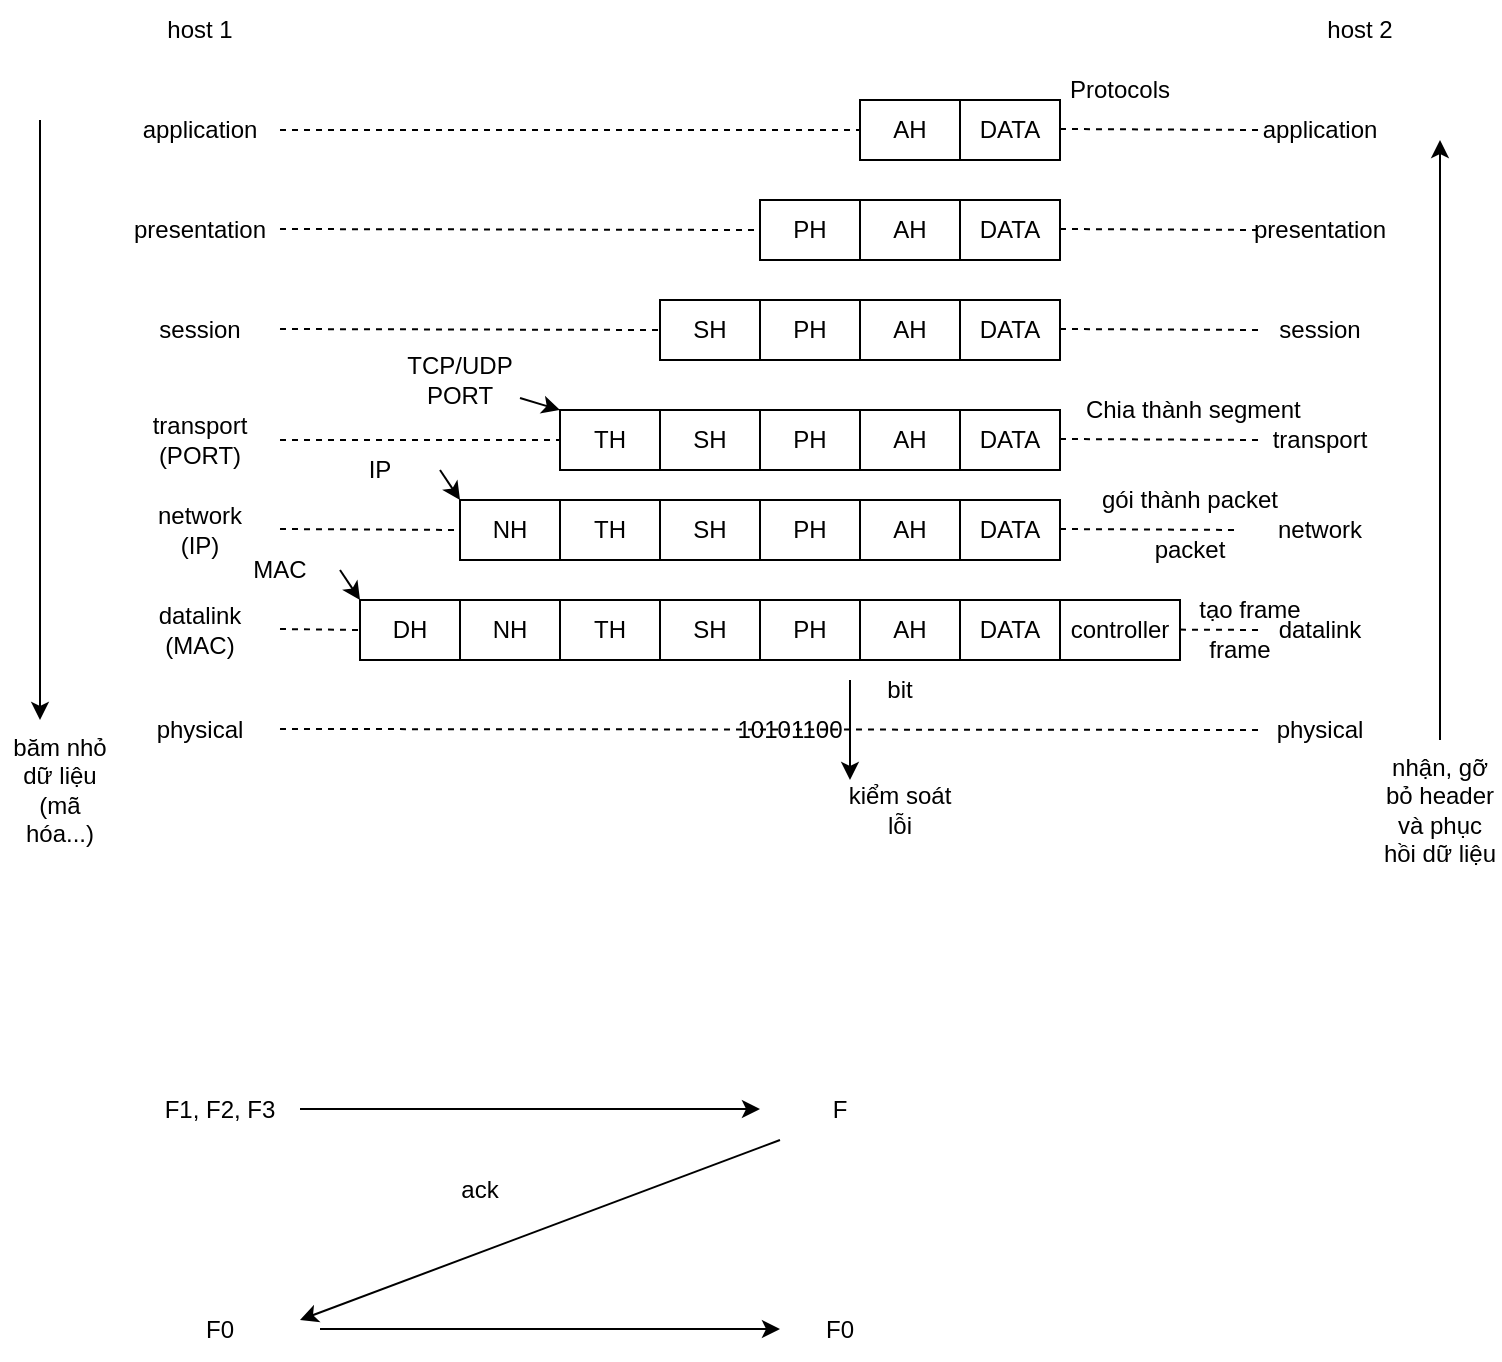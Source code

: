<mxfile version="25.0.1">
  <diagram name="Page-1" id="7qDVB2i-8AQhjr3xlI2W">
    <mxGraphModel dx="1178" dy="747" grid="1" gridSize="10" guides="1" tooltips="1" connect="1" arrows="1" fold="1" page="1" pageScale="1" pageWidth="850" pageHeight="1100" math="0" shadow="0">
      <root>
        <mxCell id="0" />
        <mxCell id="1" parent="0" />
        <mxCell id="HHL6URZeFr0VbkjdM9OA-9" value="application" style="text;html=1;align=center;verticalAlign=middle;whiteSpace=wrap;rounded=0;" parent="1" vertex="1">
          <mxGeometry x="690" y="130" width="60" height="30" as="geometry" />
        </mxCell>
        <mxCell id="HHL6URZeFr0VbkjdM9OA-10" value="presentation" style="text;html=1;align=center;verticalAlign=middle;whiteSpace=wrap;rounded=0;" parent="1" vertex="1">
          <mxGeometry x="690" y="180" width="60" height="30" as="geometry" />
        </mxCell>
        <mxCell id="HHL6URZeFr0VbkjdM9OA-11" value="session" style="text;html=1;align=center;verticalAlign=middle;whiteSpace=wrap;rounded=0;" parent="1" vertex="1">
          <mxGeometry x="690" y="230" width="60" height="30" as="geometry" />
        </mxCell>
        <mxCell id="HHL6URZeFr0VbkjdM9OA-12" value="transport" style="text;html=1;align=center;verticalAlign=middle;whiteSpace=wrap;rounded=0;" parent="1" vertex="1">
          <mxGeometry x="690" y="285" width="60" height="30" as="geometry" />
        </mxCell>
        <mxCell id="HHL6URZeFr0VbkjdM9OA-13" value="network" style="text;html=1;align=center;verticalAlign=middle;whiteSpace=wrap;rounded=0;" parent="1" vertex="1">
          <mxGeometry x="690" y="330" width="60" height="30" as="geometry" />
        </mxCell>
        <mxCell id="HHL6URZeFr0VbkjdM9OA-14" value="datalink" style="text;html=1;align=center;verticalAlign=middle;whiteSpace=wrap;rounded=0;" parent="1" vertex="1">
          <mxGeometry x="690" y="380" width="60" height="30" as="geometry" />
        </mxCell>
        <mxCell id="HHL6URZeFr0VbkjdM9OA-15" value="physical" style="text;html=1;align=center;verticalAlign=middle;whiteSpace=wrap;rounded=0;" parent="1" vertex="1">
          <mxGeometry x="690" y="430" width="60" height="30" as="geometry" />
        </mxCell>
        <mxCell id="HHL6URZeFr0VbkjdM9OA-17" value="application" style="text;html=1;align=center;verticalAlign=middle;whiteSpace=wrap;rounded=0;" parent="1" vertex="1">
          <mxGeometry x="130" y="130" width="60" height="30" as="geometry" />
        </mxCell>
        <mxCell id="HHL6URZeFr0VbkjdM9OA-18" value="presentation" style="text;html=1;align=center;verticalAlign=middle;whiteSpace=wrap;rounded=0;" parent="1" vertex="1">
          <mxGeometry x="130" y="180" width="60" height="30" as="geometry" />
        </mxCell>
        <mxCell id="HHL6URZeFr0VbkjdM9OA-19" value="session" style="text;html=1;align=center;verticalAlign=middle;whiteSpace=wrap;rounded=0;" parent="1" vertex="1">
          <mxGeometry x="130" y="230" width="60" height="30" as="geometry" />
        </mxCell>
        <mxCell id="HHL6URZeFr0VbkjdM9OA-20" value="transport (PORT)" style="text;html=1;align=center;verticalAlign=middle;whiteSpace=wrap;rounded=0;" parent="1" vertex="1">
          <mxGeometry x="130" y="285" width="60" height="30" as="geometry" />
        </mxCell>
        <mxCell id="HHL6URZeFr0VbkjdM9OA-21" value="network (IP)" style="text;html=1;align=center;verticalAlign=middle;whiteSpace=wrap;rounded=0;" parent="1" vertex="1">
          <mxGeometry x="130" y="330" width="60" height="30" as="geometry" />
        </mxCell>
        <mxCell id="HHL6URZeFr0VbkjdM9OA-22" value="datalink (MAC)" style="text;html=1;align=center;verticalAlign=middle;whiteSpace=wrap;rounded=0;" parent="1" vertex="1">
          <mxGeometry x="130" y="380" width="60" height="30" as="geometry" />
        </mxCell>
        <mxCell id="HHL6URZeFr0VbkjdM9OA-23" value="physical" style="text;html=1;align=center;verticalAlign=middle;whiteSpace=wrap;rounded=0;" parent="1" vertex="1">
          <mxGeometry x="130" y="430" width="60" height="30" as="geometry" />
        </mxCell>
        <mxCell id="HHL6URZeFr0VbkjdM9OA-24" value="AH" style="rounded=0;whiteSpace=wrap;html=1;" parent="1" vertex="1">
          <mxGeometry x="490" y="130" width="50" height="30" as="geometry" />
        </mxCell>
        <mxCell id="HHL6URZeFr0VbkjdM9OA-25" value="AH" style="rounded=0;whiteSpace=wrap;html=1;" parent="1" vertex="1">
          <mxGeometry x="490" y="180" width="50" height="30" as="geometry" />
        </mxCell>
        <mxCell id="HHL6URZeFr0VbkjdM9OA-26" value="AH" style="rounded=0;whiteSpace=wrap;html=1;" parent="1" vertex="1">
          <mxGeometry x="490" y="230" width="50" height="30" as="geometry" />
        </mxCell>
        <mxCell id="HHL6URZeFr0VbkjdM9OA-27" value="AH" style="rounded=0;whiteSpace=wrap;html=1;" parent="1" vertex="1">
          <mxGeometry x="490" y="285" width="50" height="30" as="geometry" />
        </mxCell>
        <mxCell id="HHL6URZeFr0VbkjdM9OA-28" value="AH" style="rounded=0;whiteSpace=wrap;html=1;" parent="1" vertex="1">
          <mxGeometry x="490" y="330" width="50" height="30" as="geometry" />
        </mxCell>
        <mxCell id="HHL6URZeFr0VbkjdM9OA-29" value="AH" style="rounded=0;whiteSpace=wrap;html=1;" parent="1" vertex="1">
          <mxGeometry x="490" y="380" width="50" height="30" as="geometry" />
        </mxCell>
        <mxCell id="HHL6URZeFr0VbkjdM9OA-31" value="DATA" style="rounded=0;whiteSpace=wrap;html=1;" parent="1" vertex="1">
          <mxGeometry x="540" y="130" width="50" height="30" as="geometry" />
        </mxCell>
        <mxCell id="HHL6URZeFr0VbkjdM9OA-32" value="DATA" style="rounded=0;whiteSpace=wrap;html=1;" parent="1" vertex="1">
          <mxGeometry x="540" y="180" width="50" height="30" as="geometry" />
        </mxCell>
        <mxCell id="HHL6URZeFr0VbkjdM9OA-33" value="DATA" style="rounded=0;whiteSpace=wrap;html=1;" parent="1" vertex="1">
          <mxGeometry x="540" y="230" width="50" height="30" as="geometry" />
        </mxCell>
        <mxCell id="HHL6URZeFr0VbkjdM9OA-34" value="DATA" style="rounded=0;whiteSpace=wrap;html=1;" parent="1" vertex="1">
          <mxGeometry x="540" y="285" width="50" height="30" as="geometry" />
        </mxCell>
        <mxCell id="HHL6URZeFr0VbkjdM9OA-36" value="DATA" style="rounded=0;whiteSpace=wrap;html=1;" parent="1" vertex="1">
          <mxGeometry x="540" y="330" width="50" height="30" as="geometry" />
        </mxCell>
        <mxCell id="HHL6URZeFr0VbkjdM9OA-37" value="DATA" style="rounded=0;whiteSpace=wrap;html=1;" parent="1" vertex="1">
          <mxGeometry x="540" y="380" width="50" height="30" as="geometry" />
        </mxCell>
        <mxCell id="HHL6URZeFr0VbkjdM9OA-39" value="PH" style="rounded=0;whiteSpace=wrap;html=1;" parent="1" vertex="1">
          <mxGeometry x="440" y="180" width="50" height="30" as="geometry" />
        </mxCell>
        <mxCell id="HHL6URZeFr0VbkjdM9OA-40" value="PH" style="rounded=0;whiteSpace=wrap;html=1;" parent="1" vertex="1">
          <mxGeometry x="440" y="230" width="50" height="30" as="geometry" />
        </mxCell>
        <mxCell id="HHL6URZeFr0VbkjdM9OA-41" value="SH" style="rounded=0;whiteSpace=wrap;html=1;" parent="1" vertex="1">
          <mxGeometry x="390" y="230" width="50" height="30" as="geometry" />
        </mxCell>
        <mxCell id="HHL6URZeFr0VbkjdM9OA-42" value="SH" style="rounded=0;whiteSpace=wrap;html=1;" parent="1" vertex="1">
          <mxGeometry x="390" y="285" width="50" height="30" as="geometry" />
        </mxCell>
        <mxCell id="HHL6URZeFr0VbkjdM9OA-43" value="PH" style="rounded=0;whiteSpace=wrap;html=1;" parent="1" vertex="1">
          <mxGeometry x="440" y="285" width="50" height="30" as="geometry" />
        </mxCell>
        <mxCell id="HHL6URZeFr0VbkjdM9OA-44" value="SH" style="rounded=0;whiteSpace=wrap;html=1;" parent="1" vertex="1">
          <mxGeometry x="390" y="330" width="50" height="30" as="geometry" />
        </mxCell>
        <mxCell id="HHL6URZeFr0VbkjdM9OA-45" value="PH" style="rounded=0;whiteSpace=wrap;html=1;" parent="1" vertex="1">
          <mxGeometry x="440" y="330" width="50" height="30" as="geometry" />
        </mxCell>
        <mxCell id="HHL6URZeFr0VbkjdM9OA-46" value="TH" style="rounded=0;whiteSpace=wrap;html=1;" parent="1" vertex="1">
          <mxGeometry x="340" y="285" width="50" height="30" as="geometry" />
        </mxCell>
        <mxCell id="HHL6URZeFr0VbkjdM9OA-47" value="TH" style="rounded=0;whiteSpace=wrap;html=1;" parent="1" vertex="1">
          <mxGeometry x="340" y="330" width="50" height="30" as="geometry" />
        </mxCell>
        <mxCell id="HHL6URZeFr0VbkjdM9OA-49" value="PH" style="rounded=0;whiteSpace=wrap;html=1;" parent="1" vertex="1">
          <mxGeometry x="440" y="380" width="50" height="30" as="geometry" />
        </mxCell>
        <mxCell id="HHL6URZeFr0VbkjdM9OA-50" value="TH" style="rounded=0;whiteSpace=wrap;html=1;" parent="1" vertex="1">
          <mxGeometry x="340" y="380" width="50" height="30" as="geometry" />
        </mxCell>
        <mxCell id="HHL6URZeFr0VbkjdM9OA-51" value="SH" style="rounded=0;whiteSpace=wrap;html=1;" parent="1" vertex="1">
          <mxGeometry x="390" y="380" width="50" height="30" as="geometry" />
        </mxCell>
        <mxCell id="HHL6URZeFr0VbkjdM9OA-52" value="NH" style="rounded=0;whiteSpace=wrap;html=1;" parent="1" vertex="1">
          <mxGeometry x="290" y="330" width="50" height="30" as="geometry" />
        </mxCell>
        <mxCell id="HHL6URZeFr0VbkjdM9OA-53" value="NH" style="rounded=0;whiteSpace=wrap;html=1;" parent="1" vertex="1">
          <mxGeometry x="290" y="380" width="50" height="30" as="geometry" />
        </mxCell>
        <mxCell id="HHL6URZeFr0VbkjdM9OA-54" value="DH" style="rounded=0;whiteSpace=wrap;html=1;" parent="1" vertex="1">
          <mxGeometry x="240" y="380" width="50" height="30" as="geometry" />
        </mxCell>
        <mxCell id="HHL6URZeFr0VbkjdM9OA-55" value="packet" style="text;html=1;align=center;verticalAlign=middle;whiteSpace=wrap;rounded=0;" parent="1" vertex="1">
          <mxGeometry x="625" y="340" width="60" height="30" as="geometry" />
        </mxCell>
        <mxCell id="HHL6URZeFr0VbkjdM9OA-56" value="frame" style="text;html=1;align=center;verticalAlign=middle;whiteSpace=wrap;rounded=0;" parent="1" vertex="1">
          <mxGeometry x="650" y="390" width="60" height="30" as="geometry" />
        </mxCell>
        <mxCell id="PtRu-Xx0qi0sf3VICsNN-1" value="" style="endArrow=none;dashed=1;html=1;rounded=0;entryX=0;entryY=0.5;entryDx=0;entryDy=0;" parent="1" target="HHL6URZeFr0VbkjdM9OA-24" edge="1">
          <mxGeometry width="50" height="50" relative="1" as="geometry">
            <mxPoint x="200" y="145" as="sourcePoint" />
            <mxPoint x="450" y="360" as="targetPoint" />
          </mxGeometry>
        </mxCell>
        <mxCell id="PtRu-Xx0qi0sf3VICsNN-2" value="" style="endArrow=none;dashed=1;html=1;rounded=0;" parent="1" edge="1">
          <mxGeometry width="50" height="50" relative="1" as="geometry">
            <mxPoint x="590" y="144.5" as="sourcePoint" />
            <mxPoint x="690" y="145" as="targetPoint" />
          </mxGeometry>
        </mxCell>
        <mxCell id="PtRu-Xx0qi0sf3VICsNN-4" value="" style="endArrow=none;dashed=1;html=1;rounded=0;" parent="1" edge="1">
          <mxGeometry width="50" height="50" relative="1" as="geometry">
            <mxPoint x="200" y="194.5" as="sourcePoint" />
            <mxPoint x="440" y="195" as="targetPoint" />
          </mxGeometry>
        </mxCell>
        <mxCell id="PtRu-Xx0qi0sf3VICsNN-5" value="" style="endArrow=none;dashed=1;html=1;rounded=0;entryX=0;entryY=0.5;entryDx=0;entryDy=0;" parent="1" target="HHL6URZeFr0VbkjdM9OA-10" edge="1">
          <mxGeometry width="50" height="50" relative="1" as="geometry">
            <mxPoint x="590" y="194.5" as="sourcePoint" />
            <mxPoint x="830" y="195" as="targetPoint" />
          </mxGeometry>
        </mxCell>
        <mxCell id="PtRu-Xx0qi0sf3VICsNN-6" value="" style="endArrow=none;dashed=1;html=1;rounded=0;" parent="1" edge="1">
          <mxGeometry width="50" height="50" relative="1" as="geometry">
            <mxPoint x="200" y="244.5" as="sourcePoint" />
            <mxPoint x="390" y="245" as="targetPoint" />
          </mxGeometry>
        </mxCell>
        <mxCell id="PtRu-Xx0qi0sf3VICsNN-7" value="" style="endArrow=none;dashed=1;html=1;rounded=0;entryX=0;entryY=0.5;entryDx=0;entryDy=0;" parent="1" target="HHL6URZeFr0VbkjdM9OA-11" edge="1">
          <mxGeometry width="50" height="50" relative="1" as="geometry">
            <mxPoint x="590" y="244.5" as="sourcePoint" />
            <mxPoint x="680" y="245" as="targetPoint" />
          </mxGeometry>
        </mxCell>
        <mxCell id="PtRu-Xx0qi0sf3VICsNN-8" value="" style="endArrow=none;dashed=1;html=1;rounded=0;entryX=0;entryY=0.5;entryDx=0;entryDy=0;" parent="1" target="HHL6URZeFr0VbkjdM9OA-46" edge="1">
          <mxGeometry width="50" height="50" relative="1" as="geometry">
            <mxPoint x="200" y="300" as="sourcePoint" />
            <mxPoint x="340" y="301" as="targetPoint" />
          </mxGeometry>
        </mxCell>
        <mxCell id="PtRu-Xx0qi0sf3VICsNN-11" value="" style="endArrow=none;dashed=1;html=1;rounded=0;" parent="1" edge="1">
          <mxGeometry width="50" height="50" relative="1" as="geometry">
            <mxPoint x="590" y="299.5" as="sourcePoint" />
            <mxPoint x="690" y="300" as="targetPoint" />
          </mxGeometry>
        </mxCell>
        <mxCell id="PtRu-Xx0qi0sf3VICsNN-12" value="" style="endArrow=none;dashed=1;html=1;rounded=0;" parent="1" edge="1">
          <mxGeometry width="50" height="50" relative="1" as="geometry">
            <mxPoint x="200" y="344.5" as="sourcePoint" />
            <mxPoint x="290" y="345" as="targetPoint" />
          </mxGeometry>
        </mxCell>
        <mxCell id="PtRu-Xx0qi0sf3VICsNN-13" value="" style="endArrow=none;dashed=1;html=1;rounded=0;" parent="1" edge="1">
          <mxGeometry width="50" height="50" relative="1" as="geometry">
            <mxPoint x="590" y="344.5" as="sourcePoint" />
            <mxPoint x="680" y="345" as="targetPoint" />
          </mxGeometry>
        </mxCell>
        <mxCell id="PtRu-Xx0qi0sf3VICsNN-14" value="&amp;nbsp;Chia thành segment" style="text;html=1;align=center;verticalAlign=middle;whiteSpace=wrap;rounded=0;" parent="1" vertex="1">
          <mxGeometry x="580" y="270" width="150" height="30" as="geometry" />
        </mxCell>
        <mxCell id="PtRu-Xx0qi0sf3VICsNN-16" value="tạo frame" style="text;html=1;align=center;verticalAlign=middle;whiteSpace=wrap;rounded=0;" parent="1" vertex="1">
          <mxGeometry x="610" y="370" width="150" height="30" as="geometry" />
        </mxCell>
        <mxCell id="PtRu-Xx0qi0sf3VICsNN-17" value="10101100" style="text;html=1;align=center;verticalAlign=middle;whiteSpace=wrap;rounded=0;" parent="1" vertex="1">
          <mxGeometry x="425" y="430" width="60" height="30" as="geometry" />
        </mxCell>
        <mxCell id="PtRu-Xx0qi0sf3VICsNN-19" value="" style="endArrow=none;dashed=1;html=1;rounded=0;entryX=0;entryY=0.5;entryDx=0;entryDy=0;" parent="1" target="HHL6URZeFr0VbkjdM9OA-15" edge="1">
          <mxGeometry width="50" height="50" relative="1" as="geometry">
            <mxPoint x="200" y="444.5" as="sourcePoint" />
            <mxPoint x="290" y="445" as="targetPoint" />
          </mxGeometry>
        </mxCell>
        <mxCell id="PtRu-Xx0qi0sf3VICsNN-20" value="" style="endArrow=none;dashed=1;html=1;rounded=0;" parent="1" edge="1">
          <mxGeometry width="50" height="50" relative="1" as="geometry">
            <mxPoint x="200" y="394.5" as="sourcePoint" />
            <mxPoint x="240" y="395" as="targetPoint" />
          </mxGeometry>
        </mxCell>
        <mxCell id="PtRu-Xx0qi0sf3VICsNN-21" value="" style="endArrow=none;dashed=1;html=1;rounded=0;entryX=0;entryY=0.5;entryDx=0;entryDy=0;" parent="1" target="HHL6URZeFr0VbkjdM9OA-14" edge="1">
          <mxGeometry width="50" height="50" relative="1" as="geometry">
            <mxPoint x="590" y="394.5" as="sourcePoint" />
            <mxPoint x="630" y="395" as="targetPoint" />
          </mxGeometry>
        </mxCell>
        <mxCell id="PtRu-Xx0qi0sf3VICsNN-22" value="" style="endArrow=classic;html=1;rounded=0;" parent="1" edge="1">
          <mxGeometry width="50" height="50" relative="1" as="geometry">
            <mxPoint x="780" y="450" as="sourcePoint" />
            <mxPoint x="780" y="150" as="targetPoint" />
          </mxGeometry>
        </mxCell>
        <mxCell id="PtRu-Xx0qi0sf3VICsNN-23" value="băm nhỏ dữ liệu&lt;div&gt;(mã hóa...)&lt;/div&gt;" style="text;html=1;align=center;verticalAlign=middle;whiteSpace=wrap;rounded=0;" parent="1" vertex="1">
          <mxGeometry x="60" y="460" width="60" height="30" as="geometry" />
        </mxCell>
        <mxCell id="PtRu-Xx0qi0sf3VICsNN-24" value="kiểm soát lỗi" style="text;html=1;align=center;verticalAlign=middle;whiteSpace=wrap;rounded=0;" parent="1" vertex="1">
          <mxGeometry x="480" y="470" width="60" height="30" as="geometry" />
        </mxCell>
        <mxCell id="PtRu-Xx0qi0sf3VICsNN-25" value="bit" style="text;html=1;align=center;verticalAlign=middle;whiteSpace=wrap;rounded=0;" parent="1" vertex="1">
          <mxGeometry x="480" y="410" width="60" height="30" as="geometry" />
        </mxCell>
        <mxCell id="PtRu-Xx0qi0sf3VICsNN-28" value="controller" style="rounded=0;whiteSpace=wrap;html=1;" parent="1" vertex="1">
          <mxGeometry x="590" y="380" width="60" height="30" as="geometry" />
        </mxCell>
        <mxCell id="PtRu-Xx0qi0sf3VICsNN-31" value="" style="endArrow=classic;html=1;rounded=0;" parent="1" edge="1">
          <mxGeometry width="50" height="50" relative="1" as="geometry">
            <mxPoint x="80" y="140" as="sourcePoint" />
            <mxPoint x="80" y="440" as="targetPoint" />
          </mxGeometry>
        </mxCell>
        <mxCell id="PtRu-Xx0qi0sf3VICsNN-32" value="" style="endArrow=classic;html=1;rounded=0;" parent="1" edge="1">
          <mxGeometry width="50" height="50" relative="1" as="geometry">
            <mxPoint x="485" y="420" as="sourcePoint" />
            <mxPoint x="485" y="470" as="targetPoint" />
          </mxGeometry>
        </mxCell>
        <mxCell id="PtRu-Xx0qi0sf3VICsNN-33" value="nhận, gỡ bỏ header và phục hồi dữ liệu" style="text;html=1;align=center;verticalAlign=middle;whiteSpace=wrap;rounded=0;" parent="1" vertex="1">
          <mxGeometry x="750" y="470" width="60" height="30" as="geometry" />
        </mxCell>
        <mxCell id="PtRu-Xx0qi0sf3VICsNN-34" value="gói thành packet" style="text;html=1;align=center;verticalAlign=middle;whiteSpace=wrap;rounded=0;" parent="1" vertex="1">
          <mxGeometry x="580" y="315" width="150" height="30" as="geometry" />
        </mxCell>
        <mxCell id="PtRu-Xx0qi0sf3VICsNN-35" value="host 1" style="text;html=1;align=center;verticalAlign=middle;whiteSpace=wrap;rounded=0;" parent="1" vertex="1">
          <mxGeometry x="130" y="80" width="60" height="30" as="geometry" />
        </mxCell>
        <mxCell id="PtRu-Xx0qi0sf3VICsNN-36" value="host 2" style="text;html=1;align=center;verticalAlign=middle;whiteSpace=wrap;rounded=0;" parent="1" vertex="1">
          <mxGeometry x="710" y="80" width="60" height="30" as="geometry" />
        </mxCell>
        <mxCell id="PtRu-Xx0qi0sf3VICsNN-37" value="TCP/UDP PORT" style="text;html=1;align=center;verticalAlign=middle;whiteSpace=wrap;rounded=0;" parent="1" vertex="1">
          <mxGeometry x="260" y="255" width="60" height="30" as="geometry" />
        </mxCell>
        <mxCell id="PtRu-Xx0qi0sf3VICsNN-39" value="IP" style="text;html=1;align=center;verticalAlign=middle;whiteSpace=wrap;rounded=0;" parent="1" vertex="1">
          <mxGeometry x="220" y="300" width="60" height="30" as="geometry" />
        </mxCell>
        <mxCell id="PtRu-Xx0qi0sf3VICsNN-40" value="MAC" style="text;html=1;align=center;verticalAlign=middle;whiteSpace=wrap;rounded=0;" parent="1" vertex="1">
          <mxGeometry x="170" y="350" width="60" height="30" as="geometry" />
        </mxCell>
        <mxCell id="PtRu-Xx0qi0sf3VICsNN-43" value="" style="endArrow=classic;html=1;rounded=0;entryX=0;entryY=0;entryDx=0;entryDy=0;" parent="1" source="PtRu-Xx0qi0sf3VICsNN-37" target="HHL6URZeFr0VbkjdM9OA-46" edge="1">
          <mxGeometry width="50" height="50" relative="1" as="geometry">
            <mxPoint x="380" y="380" as="sourcePoint" />
            <mxPoint x="430" y="330" as="targetPoint" />
          </mxGeometry>
        </mxCell>
        <mxCell id="PtRu-Xx0qi0sf3VICsNN-44" value="" style="endArrow=classic;html=1;rounded=0;exitX=1;exitY=0.5;exitDx=0;exitDy=0;" parent="1" source="PtRu-Xx0qi0sf3VICsNN-39" edge="1">
          <mxGeometry width="50" height="50" relative="1" as="geometry">
            <mxPoint x="280" y="330" as="sourcePoint" />
            <mxPoint x="290" y="330" as="targetPoint" />
          </mxGeometry>
        </mxCell>
        <mxCell id="PtRu-Xx0qi0sf3VICsNN-45" value="" style="endArrow=classic;html=1;rounded=0;exitX=1;exitY=0.5;exitDx=0;exitDy=0;entryX=0;entryY=0;entryDx=0;entryDy=0;" parent="1" source="PtRu-Xx0qi0sf3VICsNN-40" target="HHL6URZeFr0VbkjdM9OA-54" edge="1">
          <mxGeometry width="50" height="50" relative="1" as="geometry">
            <mxPoint x="380" y="380" as="sourcePoint" />
            <mxPoint x="430" y="330" as="targetPoint" />
          </mxGeometry>
        </mxCell>
        <mxCell id="PtRu-Xx0qi0sf3VICsNN-46" value="Protocols" style="text;html=1;align=center;verticalAlign=middle;whiteSpace=wrap;rounded=0;" parent="1" vertex="1">
          <mxGeometry x="590" y="110" width="60" height="30" as="geometry" />
        </mxCell>
        <mxCell id="kOh2yRNjwvBfhmuWMSw8-1" value="" style="endArrow=classic;html=1;rounded=0;" edge="1" parent="1">
          <mxGeometry width="50" height="50" relative="1" as="geometry">
            <mxPoint x="210" y="634.5" as="sourcePoint" />
            <mxPoint x="440" y="634.5" as="targetPoint" />
          </mxGeometry>
        </mxCell>
        <mxCell id="kOh2yRNjwvBfhmuWMSw8-2" value="F" style="text;html=1;align=center;verticalAlign=middle;whiteSpace=wrap;rounded=0;" vertex="1" parent="1">
          <mxGeometry x="450" y="620" width="60" height="30" as="geometry" />
        </mxCell>
        <mxCell id="kOh2yRNjwvBfhmuWMSw8-3" value="F1, F2, F3" style="text;html=1;align=center;verticalAlign=middle;whiteSpace=wrap;rounded=0;" vertex="1" parent="1">
          <mxGeometry x="140" y="620" width="60" height="30" as="geometry" />
        </mxCell>
        <mxCell id="kOh2yRNjwvBfhmuWMSw8-4" value="" style="endArrow=classic;html=1;rounded=0;exitX=0;exitY=1;exitDx=0;exitDy=0;" edge="1" parent="1" source="kOh2yRNjwvBfhmuWMSw8-2">
          <mxGeometry width="50" height="50" relative="1" as="geometry">
            <mxPoint x="365" y="770" as="sourcePoint" />
            <mxPoint x="210" y="740" as="targetPoint" />
          </mxGeometry>
        </mxCell>
        <mxCell id="kOh2yRNjwvBfhmuWMSw8-5" value="F0" style="text;html=1;align=center;verticalAlign=middle;whiteSpace=wrap;rounded=0;" vertex="1" parent="1">
          <mxGeometry x="140" y="730" width="60" height="30" as="geometry" />
        </mxCell>
        <mxCell id="kOh2yRNjwvBfhmuWMSw8-6" value="F0" style="text;html=1;align=center;verticalAlign=middle;whiteSpace=wrap;rounded=0;" vertex="1" parent="1">
          <mxGeometry x="450" y="730" width="60" height="30" as="geometry" />
        </mxCell>
        <mxCell id="kOh2yRNjwvBfhmuWMSw8-7" value="ack" style="text;html=1;align=center;verticalAlign=middle;whiteSpace=wrap;rounded=0;" vertex="1" parent="1">
          <mxGeometry x="270" y="660" width="60" height="30" as="geometry" />
        </mxCell>
        <mxCell id="kOh2yRNjwvBfhmuWMSw8-8" value="" style="endArrow=classic;html=1;rounded=0;" edge="1" parent="1">
          <mxGeometry width="50" height="50" relative="1" as="geometry">
            <mxPoint x="220" y="744.5" as="sourcePoint" />
            <mxPoint x="450" y="744.5" as="targetPoint" />
          </mxGeometry>
        </mxCell>
      </root>
    </mxGraphModel>
  </diagram>
</mxfile>
